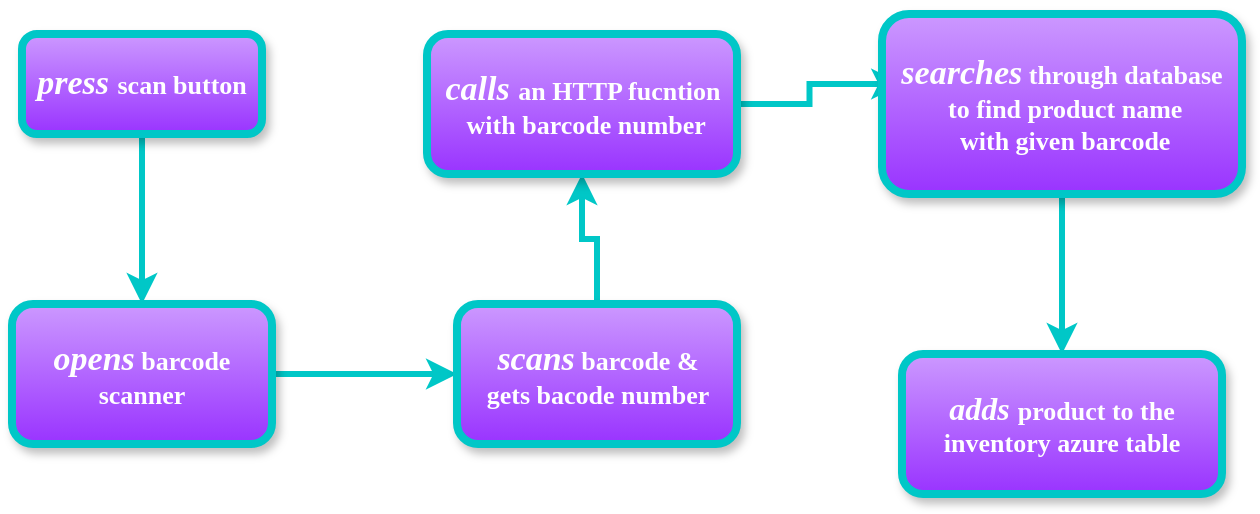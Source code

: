 <mxfile version="14.9.1" type="github">
  <diagram id="8ljtNmb3gO-Bhcg98QSJ" name="Page-1">
    <mxGraphModel dx="868" dy="393" grid="1" gridSize="10" guides="1" tooltips="1" connect="1" arrows="1" fold="1" page="1" pageScale="1" pageWidth="850" pageHeight="1100" math="0" shadow="0">
      <root>
        <mxCell id="0" />
        <mxCell id="1" parent="0" />
        <mxCell id="UISaJpvEiNDoS0qOSnQJ-13" style="edgeStyle=orthogonalEdgeStyle;rounded=0;orthogonalLoop=1;jettySize=auto;html=1;exitX=0.5;exitY=0;exitDx=0;exitDy=0;entryX=0.5;entryY=1;entryDx=0;entryDy=0;fontSize=13;fontColor=#FFFFFF;strokeColor=#00C7C7;strokeWidth=3;" edge="1" parent="1" source="UISaJpvEiNDoS0qOSnQJ-1" target="UISaJpvEiNDoS0qOSnQJ-3">
          <mxGeometry relative="1" as="geometry" />
        </mxCell>
        <mxCell id="UISaJpvEiNDoS0qOSnQJ-1" value="&lt;font face=&quot;Times New Roman&quot; style=&quot;font-size: 17px&quot;&gt;&lt;i&gt;p&lt;font style=&quot;font-size: 17px&quot;&gt;ress&lt;/font&gt;&lt;/i&gt; &lt;/font&gt;&lt;font face=&quot;Times New Roman&quot; style=&quot;font-size: 13px&quot;&gt;scan &lt;/font&gt;&lt;font face=&quot;Times New Roman&quot; style=&quot;font-size: 13px&quot;&gt;button&lt;/font&gt;" style="rounded=1;whiteSpace=wrap;html=1;shadow=1;direction=west;strokeWidth=4;fillColor=#9933FF;gradientColor=#CC99FF;fontStyle=1;fontSize=13;fontColor=#FFFFFF;strokeColor=#00C7C7;" vertex="1" parent="1">
          <mxGeometry x="30" y="30" width="120" height="50" as="geometry" />
        </mxCell>
        <mxCell id="UISaJpvEiNDoS0qOSnQJ-14" style="edgeStyle=orthogonalEdgeStyle;rounded=0;orthogonalLoop=1;jettySize=auto;html=1;exitX=0;exitY=0.5;exitDx=0;exitDy=0;entryX=1;entryY=0.5;entryDx=0;entryDy=0;fontSize=13;fontColor=#FFFFFF;strokeColor=#00C7C7;strokeWidth=3;" edge="1" parent="1" source="UISaJpvEiNDoS0qOSnQJ-3" target="UISaJpvEiNDoS0qOSnQJ-4">
          <mxGeometry relative="1" as="geometry" />
        </mxCell>
        <mxCell id="UISaJpvEiNDoS0qOSnQJ-3" value="&lt;font face=&quot;Times New Roman&quot;&gt;&lt;span style=&quot;font-size: 17px&quot;&gt;&lt;i&gt;opens&lt;/i&gt;&lt;/span&gt; barcode scanner&lt;/font&gt;" style="rounded=1;whiteSpace=wrap;html=1;shadow=1;direction=west;strokeWidth=4;fillColor=#9933FF;gradientColor=#CC99FF;fontStyle=1;fontSize=13;fontColor=#FFFFFF;strokeColor=#00C7C7;" vertex="1" parent="1">
          <mxGeometry x="25" y="165" width="130" height="70" as="geometry" />
        </mxCell>
        <mxCell id="UISaJpvEiNDoS0qOSnQJ-20" style="edgeStyle=orthogonalEdgeStyle;rounded=0;orthogonalLoop=1;jettySize=auto;html=1;exitX=0.5;exitY=1;exitDx=0;exitDy=0;fontSize=13;fontColor=#FFFFFF;strokeColor=#00C7C7;strokeWidth=3;" edge="1" parent="1" source="UISaJpvEiNDoS0qOSnQJ-4" target="UISaJpvEiNDoS0qOSnQJ-5">
          <mxGeometry relative="1" as="geometry" />
        </mxCell>
        <mxCell id="UISaJpvEiNDoS0qOSnQJ-4" value="&lt;font face=&quot;Times New Roman&quot;&gt;&lt;i&gt;&lt;font style=&quot;font-size: 17px&quot;&gt;scans&lt;/font&gt;&lt;/i&gt; barcode &amp;amp; &lt;br&gt;gets bacode number&lt;/font&gt;" style="rounded=1;whiteSpace=wrap;html=1;shadow=1;direction=west;strokeWidth=4;fillColor=#9933FF;gradientColor=#CC99FF;fontStyle=1;fontSize=13;fontColor=#FFFFFF;strokeColor=#00C7C7;" vertex="1" parent="1">
          <mxGeometry x="247.5" y="165" width="140" height="70" as="geometry" />
        </mxCell>
        <mxCell id="UISaJpvEiNDoS0qOSnQJ-17" style="edgeStyle=orthogonalEdgeStyle;rounded=0;orthogonalLoop=1;jettySize=auto;html=1;exitX=0;exitY=0.5;exitDx=0;exitDy=0;entryX=0.944;entryY=0.611;entryDx=0;entryDy=0;entryPerimeter=0;fontSize=13;fontColor=#FFFFFF;strokeColor=#00C7C7;strokeWidth=3;" edge="1" parent="1" source="UISaJpvEiNDoS0qOSnQJ-5" target="UISaJpvEiNDoS0qOSnQJ-6">
          <mxGeometry relative="1" as="geometry" />
        </mxCell>
        <mxCell id="UISaJpvEiNDoS0qOSnQJ-5" value="&lt;font face=&quot;Times New Roman&quot;&gt;&lt;font style=&quot;font-size: 17px&quot;&gt;&lt;i&gt;calls &lt;/i&gt;&lt;/font&gt;&lt;span style=&quot;font-size: 13px&quot;&gt;an HTTP fucntion&lt;br&gt;&amp;nbsp;with barcode number&lt;/span&gt;&lt;/font&gt;" style="rounded=1;whiteSpace=wrap;html=1;shadow=1;direction=west;strokeWidth=4;fillColor=#9933FF;gradientColor=#CC99FF;fontStyle=1;fontSize=13;fontColor=#FFFFFF;strokeColor=#00C7C7;" vertex="1" parent="1">
          <mxGeometry x="232.5" y="30" width="155" height="70" as="geometry" />
        </mxCell>
        <mxCell id="UISaJpvEiNDoS0qOSnQJ-18" style="edgeStyle=orthogonalEdgeStyle;rounded=0;orthogonalLoop=1;jettySize=auto;html=1;exitX=0.5;exitY=0;exitDx=0;exitDy=0;entryX=0.5;entryY=1;entryDx=0;entryDy=0;fontSize=13;fontColor=#FFFFFF;strokeColor=#00C7C7;strokeWidth=3;" edge="1" parent="1" source="UISaJpvEiNDoS0qOSnQJ-6" target="UISaJpvEiNDoS0qOSnQJ-7">
          <mxGeometry relative="1" as="geometry" />
        </mxCell>
        <mxCell id="UISaJpvEiNDoS0qOSnQJ-6" value="&lt;font face=&quot;Times New Roman&quot;&gt;&lt;font&gt;&lt;i&gt;&lt;font style=&quot;font-size: 17px&quot;&gt;s&lt;/font&gt;&lt;font style=&quot;font-size: 17px&quot;&gt;earches&lt;/font&gt; &lt;/i&gt;&lt;/font&gt;&lt;span style=&quot;font-size: 13px&quot;&gt;through database&lt;br&gt;&amp;nbsp;to find product name&lt;br&gt;&amp;nbsp;with given barcode&lt;/span&gt;&lt;/font&gt;" style="rounded=1;whiteSpace=wrap;html=1;shadow=1;direction=west;strokeWidth=4;fillColor=#9933FF;gradientColor=#CC99FF;fontStyle=1;fontSize=13;fontColor=#FFFFFF;strokeColor=#00C7C7;" vertex="1" parent="1">
          <mxGeometry x="460" y="20" width="180" height="90" as="geometry" />
        </mxCell>
        <mxCell id="UISaJpvEiNDoS0qOSnQJ-7" value="&lt;font face=&quot;Times New Roman&quot;&gt;&lt;font style=&quot;font-size: 16px&quot;&gt;&lt;i&gt;adds &lt;/i&gt;&lt;/font&gt;&lt;span style=&quot;font-size: 13px&quot;&gt;product to the inventory azure table&lt;/span&gt;&lt;/font&gt;" style="rounded=1;whiteSpace=wrap;html=1;shadow=1;direction=west;strokeWidth=4;fillColor=#9933FF;gradientColor=#CC99FF;fontStyle=1;fontSize=13;fontColor=#FFFFFF;strokeColor=#00C7C7;" vertex="1" parent="1">
          <mxGeometry x="470" y="190" width="160" height="70" as="geometry" />
        </mxCell>
      </root>
    </mxGraphModel>
  </diagram>
</mxfile>
